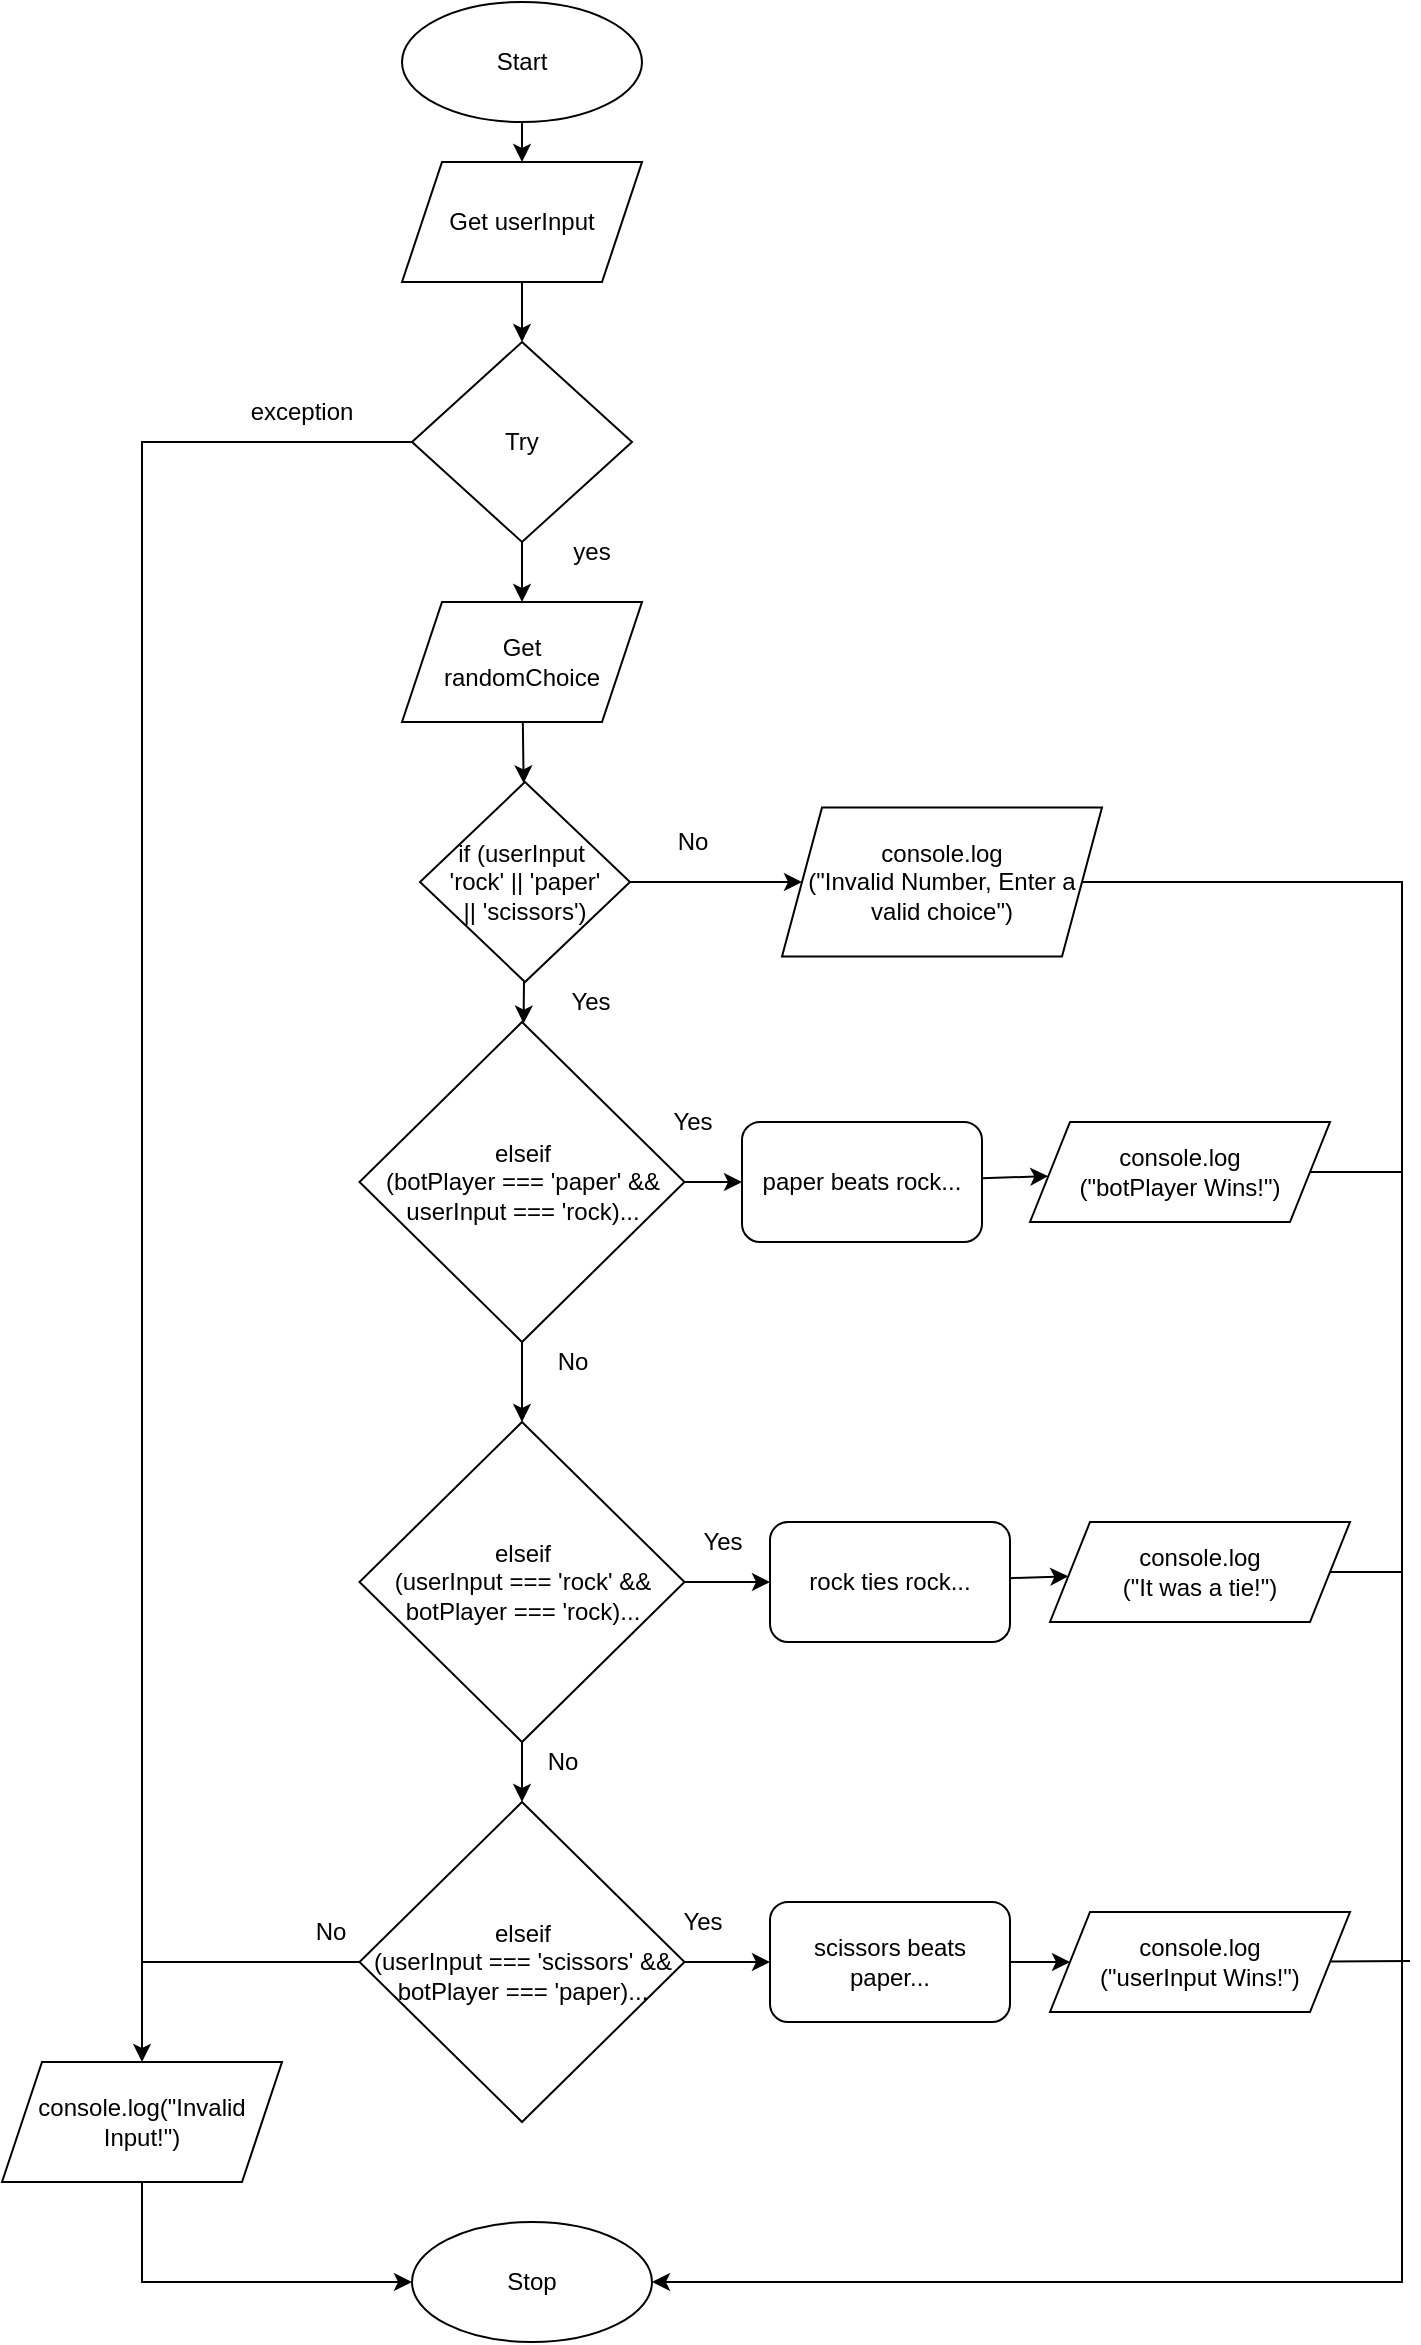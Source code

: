<mxfile>
    <diagram id="bVoswQC8T6PlKmy4Bn8u" name="Page-1">
        <mxGraphModel dx="1817" dy="948" grid="1" gridSize="10" guides="1" tooltips="1" connect="1" arrows="1" fold="1" page="1" pageScale="1" pageWidth="827" pageHeight="1169" math="0" shadow="0">
            <root>
                <mxCell id="0"/>
                <mxCell id="1" parent="0"/>
                <mxCell id="2" value="" style="edgeStyle=none;html=1;" parent="1" source="3" target="6" edge="1">
                    <mxGeometry relative="1" as="geometry"/>
                </mxCell>
                <mxCell id="3" value="Start" style="ellipse;whiteSpace=wrap;html=1;" parent="1" vertex="1">
                    <mxGeometry x="100" y="70" width="120" height="60" as="geometry"/>
                </mxCell>
                <mxCell id="4" value="Stop" style="ellipse;whiteSpace=wrap;html=1;" parent="1" vertex="1">
                    <mxGeometry x="105" y="1180" width="120" height="60" as="geometry"/>
                </mxCell>
                <mxCell id="5" value="" style="edgeStyle=none;rounded=0;html=1;" parent="1" source="6" target="11" edge="1">
                    <mxGeometry relative="1" as="geometry"/>
                </mxCell>
                <mxCell id="6" value="Get userInput" style="shape=parallelogram;perimeter=parallelogramPerimeter;whiteSpace=wrap;html=1;fixedSize=1;" parent="1" vertex="1">
                    <mxGeometry x="100" y="150" width="120" height="60" as="geometry"/>
                </mxCell>
                <mxCell id="95" style="edgeStyle=none;rounded=0;html=1;fontSize=10;endArrow=none;endFill=0;" parent="1" source="8" edge="1">
                    <mxGeometry relative="1" as="geometry">
                        <mxPoint x="600" y="655" as="targetPoint"/>
                    </mxGeometry>
                </mxCell>
                <mxCell id="8" value="console.log&lt;br&gt;(&quot;botPlayer Wins!&quot;)" style="shape=parallelogram;perimeter=parallelogramPerimeter;whiteSpace=wrap;html=1;fixedSize=1;" parent="1" vertex="1">
                    <mxGeometry x="414" y="630" width="150" height="50" as="geometry"/>
                </mxCell>
                <mxCell id="21" style="edgeStyle=none;html=1;entryX=0.5;entryY=0;entryDx=0;entryDy=0;rounded=0;" parent="1" source="11" target="18" edge="1">
                    <mxGeometry relative="1" as="geometry">
                        <Array as="points">
                            <mxPoint x="-30" y="290"/>
                        </Array>
                    </mxGeometry>
                </mxCell>
                <mxCell id="29" value="" style="edgeStyle=none;html=1;" parent="1" source="11" target="25" edge="1">
                    <mxGeometry relative="1" as="geometry"/>
                </mxCell>
                <mxCell id="11" value="Try" style="rhombus;whiteSpace=wrap;html=1;" parent="1" vertex="1">
                    <mxGeometry x="105" y="240" width="110" height="100" as="geometry"/>
                </mxCell>
                <mxCell id="13" value="exception" style="text;html=1;strokeColor=none;fillColor=none;align=center;verticalAlign=middle;whiteSpace=wrap;rounded=0;" parent="1" vertex="1">
                    <mxGeometry x="20" y="260" width="60" height="30" as="geometry"/>
                </mxCell>
                <mxCell id="16" value="yes" style="text;html=1;strokeColor=none;fillColor=none;align=center;verticalAlign=middle;whiteSpace=wrap;rounded=0;" parent="1" vertex="1">
                    <mxGeometry x="165" y="330" width="60" height="30" as="geometry"/>
                </mxCell>
                <mxCell id="24" style="edgeStyle=none;html=1;rounded=0;entryX=0;entryY=0.5;entryDx=0;entryDy=0;" parent="1" source="18" target="4" edge="1">
                    <mxGeometry relative="1" as="geometry">
                        <Array as="points">
                            <mxPoint x="-30" y="1210"/>
                        </Array>
                        <mxPoint x="100" y="840" as="targetPoint"/>
                    </mxGeometry>
                </mxCell>
                <mxCell id="18" value="console.log(&quot;Invalid Input!&quot;)" style="shape=parallelogram;perimeter=parallelogramPerimeter;whiteSpace=wrap;html=1;fixedSize=1;" parent="1" vertex="1">
                    <mxGeometry x="-100" y="1100" width="140" height="60" as="geometry"/>
                </mxCell>
                <mxCell id="32" value="" style="edgeStyle=none;html=1;" parent="1" source="25" target="31" edge="1">
                    <mxGeometry relative="1" as="geometry"/>
                </mxCell>
                <mxCell id="25" value="Get &lt;br&gt;randomChoice" style="shape=parallelogram;perimeter=parallelogramPerimeter;whiteSpace=wrap;html=1;fixedSize=1;" parent="1" vertex="1">
                    <mxGeometry x="100" y="370" width="120" height="60" as="geometry"/>
                </mxCell>
                <mxCell id="58" value="" style="edgeStyle=none;html=1;" parent="1" source="31" target="57" edge="1">
                    <mxGeometry relative="1" as="geometry"/>
                </mxCell>
                <mxCell id="92" value="" style="edgeStyle=none;rounded=0;html=1;fontSize=10;" parent="1" source="31" target="90" edge="1">
                    <mxGeometry relative="1" as="geometry"/>
                </mxCell>
                <mxCell id="31" value="if (userInput&amp;nbsp; &lt;br&gt;'rock' || 'paper'&lt;br&gt;|| 'scissors')" style="rhombus;whiteSpace=wrap;html=1;" parent="1" vertex="1">
                    <mxGeometry x="109" y="460" width="105" height="100" as="geometry"/>
                </mxCell>
                <mxCell id="108" value="" style="edgeStyle=none;rounded=0;html=1;fontSize=10;endArrow=classic;endFill=1;" parent="1" target="104" edge="1">
                    <mxGeometry relative="1" as="geometry">
                        <mxPoint x="219" y="1050" as="sourcePoint"/>
                    </mxGeometry>
                </mxCell>
                <mxCell id="101" value="" style="edgeStyle=none;rounded=0;html=1;fontSize=10;endArrow=classic;endFill=1;" parent="1" source="57" target="96" edge="1">
                    <mxGeometry relative="1" as="geometry"/>
                </mxCell>
                <mxCell id="113" value="" style="edgeStyle=none;html=1;" parent="1" source="57" target="112" edge="1">
                    <mxGeometry relative="1" as="geometry"/>
                </mxCell>
                <mxCell id="57" value="elseif&lt;br&gt;(botPlayer === 'paper' &amp;amp;&amp;amp; userInput === 'rock)..." style="rhombus;whiteSpace=wrap;html=1;" parent="1" vertex="1">
                    <mxGeometry x="78.75" y="580" width="162.5" height="160" as="geometry"/>
                </mxCell>
                <mxCell id="60" value="&lt;font style=&quot;font-size: 12px&quot;&gt;Yes&lt;/font&gt;" style="text;html=1;align=center;verticalAlign=middle;resizable=0;points=[];autosize=1;strokeColor=none;fillColor=none;fontSize=10;" parent="1" vertex="1">
                    <mxGeometry x="174" y="560" width="40" height="20" as="geometry"/>
                </mxCell>
                <mxCell id="63" value="&lt;font style=&quot;font-size: 12px&quot;&gt;Yes&lt;/font&gt;" style="text;html=1;align=center;verticalAlign=middle;resizable=0;points=[];autosize=1;strokeColor=none;fillColor=none;fontSize=10;" parent="1" vertex="1">
                    <mxGeometry x="225" y="620" width="40" height="20" as="geometry"/>
                </mxCell>
                <mxCell id="66" value="&lt;font style=&quot;font-size: 12px&quot;&gt;Yes&lt;/font&gt;" style="text;html=1;align=center;verticalAlign=middle;resizable=0;points=[];autosize=1;strokeColor=none;fillColor=none;fontSize=10;" parent="1" vertex="1">
                    <mxGeometry x="230" y="1020" width="40" height="20" as="geometry"/>
                </mxCell>
                <mxCell id="84" value="&lt;font style=&quot;font-size: 12px&quot;&gt;No&lt;/font&gt;" style="text;html=1;align=center;verticalAlign=middle;resizable=0;points=[];autosize=1;strokeColor=none;fillColor=none;fontSize=10;" parent="1" vertex="1">
                    <mxGeometry x="170" y="740" width="30" height="20" as="geometry"/>
                </mxCell>
                <mxCell id="85" value="&lt;font style=&quot;font-size: 12px&quot;&gt;No&lt;/font&gt;" style="text;html=1;align=center;verticalAlign=middle;resizable=0;points=[];autosize=1;strokeColor=none;fillColor=none;fontSize=10;" parent="1" vertex="1">
                    <mxGeometry x="165" y="940" width="30" height="20" as="geometry"/>
                </mxCell>
                <mxCell id="86" value="&lt;font style=&quot;font-size: 12px&quot;&gt;No&lt;/font&gt;" style="text;html=1;align=center;verticalAlign=middle;resizable=0;points=[];autosize=1;strokeColor=none;fillColor=none;fontSize=10;" parent="1" vertex="1">
                    <mxGeometry x="48.75" y="1025" width="30" height="20" as="geometry"/>
                </mxCell>
                <mxCell id="94" style="edgeStyle=none;rounded=0;html=1;fontSize=10;endArrow=none;endFill=0;" parent="1" source="87" edge="1">
                    <mxGeometry relative="1" as="geometry">
                        <mxPoint x="600" y="855" as="targetPoint"/>
                    </mxGeometry>
                </mxCell>
                <mxCell id="87" value="console.log&lt;br&gt;(&quot;It was a tie!&quot;)" style="shape=parallelogram;perimeter=parallelogramPerimeter;whiteSpace=wrap;html=1;fixedSize=1;" parent="1" vertex="1">
                    <mxGeometry x="424" y="830" width="150" height="50" as="geometry"/>
                </mxCell>
                <mxCell id="93" style="edgeStyle=none;rounded=0;html=1;entryX=1;entryY=0.5;entryDx=0;entryDy=0;fontSize=10;" parent="1" source="90" target="4" edge="1">
                    <mxGeometry relative="1" as="geometry">
                        <Array as="points">
                            <mxPoint x="600" y="510"/>
                            <mxPoint x="600" y="1210"/>
                        </Array>
                    </mxGeometry>
                </mxCell>
                <mxCell id="90" value="console.log&lt;br&gt;(&quot;Invalid Number, Enter a valid choice&quot;)" style="shape=parallelogram;perimeter=parallelogramPerimeter;whiteSpace=wrap;html=1;fixedSize=1;" parent="1" vertex="1">
                    <mxGeometry x="290" y="472.75" width="160" height="74.5" as="geometry"/>
                </mxCell>
                <mxCell id="99" value="" style="edgeStyle=none;rounded=0;html=1;fontSize=10;endArrow=classic;endFill=1;" parent="1" source="96" target="8" edge="1">
                    <mxGeometry relative="1" as="geometry"/>
                </mxCell>
                <mxCell id="96" value="paper beats rock..." style="rounded=1;whiteSpace=wrap;html=1;" parent="1" vertex="1">
                    <mxGeometry x="270" y="630" width="120" height="60" as="geometry"/>
                </mxCell>
                <mxCell id="98" value="" style="edgeStyle=none;rounded=0;html=1;fontSize=10;endArrow=classic;endFill=1;" parent="1" source="97" target="87" edge="1">
                    <mxGeometry relative="1" as="geometry"/>
                </mxCell>
                <mxCell id="97" value="rock ties rock..." style="rounded=1;whiteSpace=wrap;html=1;" parent="1" vertex="1">
                    <mxGeometry x="284" y="830" width="120" height="60" as="geometry"/>
                </mxCell>
                <mxCell id="106" value="" style="edgeStyle=none;rounded=0;html=1;fontSize=10;endArrow=classic;endFill=1;" parent="1" source="104" target="105" edge="1">
                    <mxGeometry relative="1" as="geometry"/>
                </mxCell>
                <mxCell id="104" value="scissors beats paper..." style="rounded=1;whiteSpace=wrap;html=1;" parent="1" vertex="1">
                    <mxGeometry x="284" y="1020" width="120" height="60" as="geometry"/>
                </mxCell>
                <mxCell id="107" style="edgeStyle=none;rounded=0;html=1;fontSize=10;endArrow=none;endFill=0;" parent="1" source="105" edge="1">
                    <mxGeometry relative="1" as="geometry">
                        <mxPoint x="604" y="1049.5" as="targetPoint"/>
                    </mxGeometry>
                </mxCell>
                <mxCell id="105" value="console.log&lt;br&gt;(&quot;userInput Wins!&quot;)" style="shape=parallelogram;perimeter=parallelogramPerimeter;whiteSpace=wrap;html=1;fixedSize=1;" parent="1" vertex="1">
                    <mxGeometry x="424" y="1025" width="150" height="50" as="geometry"/>
                </mxCell>
                <mxCell id="109" value="&lt;span style=&quot;font-size: 12px&quot;&gt;No&lt;/span&gt;" style="text;html=1;align=center;verticalAlign=middle;resizable=0;points=[];autosize=1;strokeColor=none;fillColor=none;fontSize=10;" parent="1" vertex="1">
                    <mxGeometry x="230" y="480" width="30" height="20" as="geometry"/>
                </mxCell>
                <mxCell id="115" value="" style="edgeStyle=none;html=1;" parent="1" source="112" target="114" edge="1">
                    <mxGeometry relative="1" as="geometry"/>
                </mxCell>
                <mxCell id="118" style="edgeStyle=none;html=1;entryX=0;entryY=0.5;entryDx=0;entryDy=0;" parent="1" source="112" target="97" edge="1">
                    <mxGeometry relative="1" as="geometry"/>
                </mxCell>
                <mxCell id="112" value="elseif&lt;br&gt;(userInput === 'rock' &amp;amp;&amp;amp; botPlayer === 'rock)..." style="rhombus;whiteSpace=wrap;html=1;" parent="1" vertex="1">
                    <mxGeometry x="78.75" y="780" width="162.5" height="160" as="geometry"/>
                </mxCell>
                <mxCell id="119" style="edgeStyle=none;html=1;endArrow=none;endFill=0;" parent="1" source="114" edge="1">
                    <mxGeometry relative="1" as="geometry">
                        <mxPoint x="-30" y="1050" as="targetPoint"/>
                    </mxGeometry>
                </mxCell>
                <mxCell id="114" value="elseif&lt;br&gt;(userInput === 'scissors' &amp;amp;&amp;amp; botPlayer === 'paper)..." style="rhombus;whiteSpace=wrap;html=1;" parent="1" vertex="1">
                    <mxGeometry x="78.75" y="970" width="162.5" height="160" as="geometry"/>
                </mxCell>
                <mxCell id="117" value="&lt;font style=&quot;font-size: 12px&quot;&gt;Yes&lt;/font&gt;" style="text;html=1;align=center;verticalAlign=middle;resizable=0;points=[];autosize=1;strokeColor=none;fillColor=none;fontSize=10;" parent="1" vertex="1">
                    <mxGeometry x="240" y="830" width="40" height="20" as="geometry"/>
                </mxCell>
            </root>
        </mxGraphModel>
    </diagram>
</mxfile>